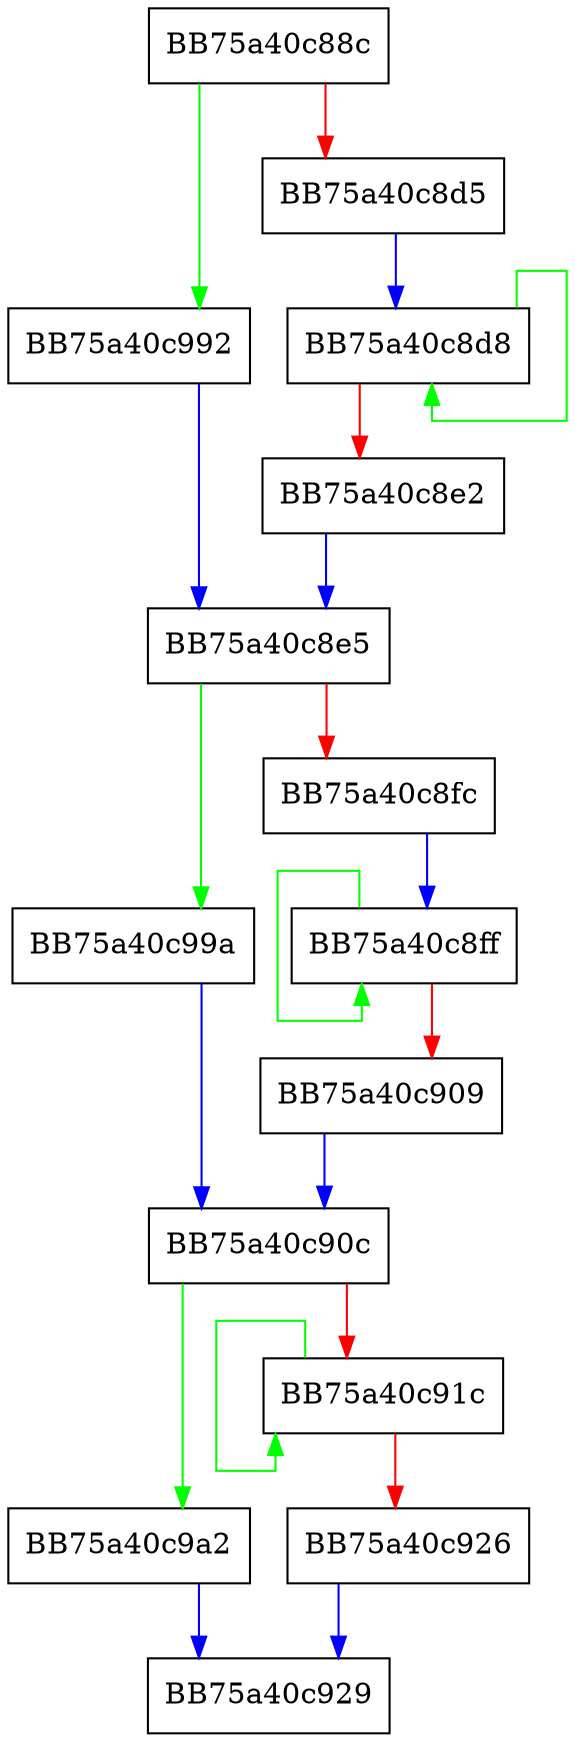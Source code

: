 digraph WPP_SF_Lsss {
  node [shape="box"];
  graph [splines=ortho];
  BB75a40c88c -> BB75a40c992 [color="green"];
  BB75a40c88c -> BB75a40c8d5 [color="red"];
  BB75a40c8d5 -> BB75a40c8d8 [color="blue"];
  BB75a40c8d8 -> BB75a40c8d8 [color="green"];
  BB75a40c8d8 -> BB75a40c8e2 [color="red"];
  BB75a40c8e2 -> BB75a40c8e5 [color="blue"];
  BB75a40c8e5 -> BB75a40c99a [color="green"];
  BB75a40c8e5 -> BB75a40c8fc [color="red"];
  BB75a40c8fc -> BB75a40c8ff [color="blue"];
  BB75a40c8ff -> BB75a40c8ff [color="green"];
  BB75a40c8ff -> BB75a40c909 [color="red"];
  BB75a40c909 -> BB75a40c90c [color="blue"];
  BB75a40c90c -> BB75a40c9a2 [color="green"];
  BB75a40c90c -> BB75a40c91c [color="red"];
  BB75a40c91c -> BB75a40c91c [color="green"];
  BB75a40c91c -> BB75a40c926 [color="red"];
  BB75a40c926 -> BB75a40c929 [color="blue"];
  BB75a40c992 -> BB75a40c8e5 [color="blue"];
  BB75a40c99a -> BB75a40c90c [color="blue"];
  BB75a40c9a2 -> BB75a40c929 [color="blue"];
}